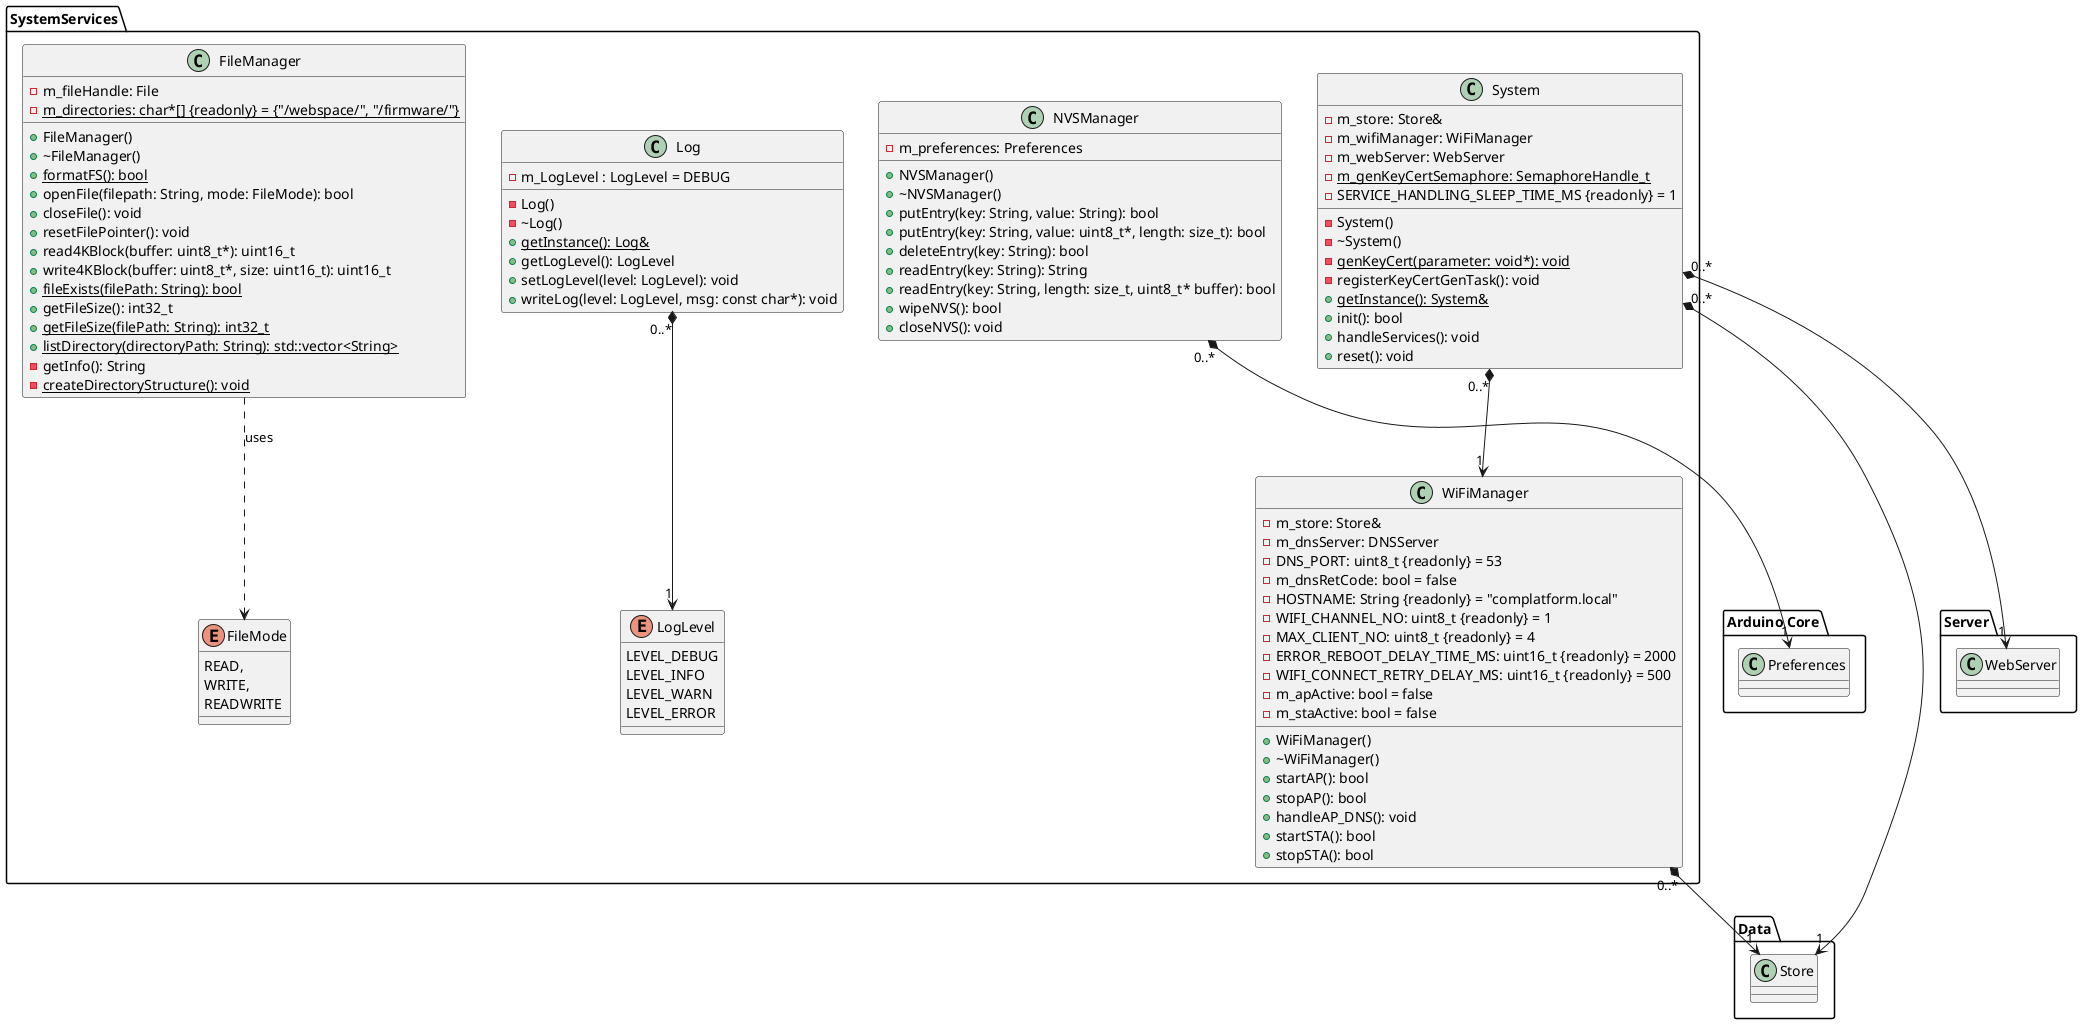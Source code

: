 @startuml
package Data
{
    class Store
}

package "Arduino Core"
{
    class Preferences
}

package Server 
{
    class WebServer
}

package SystemServices {
    enum LogLevel
    {
        LEVEL_DEBUG
        LEVEL_INFO
        LEVEL_WARN
        LEVEL_ERROR
    }

    class Log
    {
        - m_LogLevel : LogLevel = DEBUG

        - Log()
        - ~Log()
        {static} + getInstance(): Log&
        + getLogLevel(): LogLevel
        + setLogLevel(level: LogLevel): void
        + writeLog(level: LogLevel, msg: const char*): void
    }
    Log "0..*" *--> "1" LogLevel

    class NVSManager
    {
        - m_preferences: Preferences

        + NVSManager()
        + ~NVSManager()
        + putEntry(key: String, value: String): bool
        + putEntry(key: String, value: uint8_t*, length: size_t): bool
        + deleteEntry(key: String): bool
        + readEntry(key: String): String
        + readEntry(key: String, length: size_t, uint8_t* buffer): bool
        + wipeNVS(): bool
        + closeNVS(): void
    }
    NVSManager "0..*" *--> "1" Preferences

    enum FileMode
    {
        READ,
        WRITE,
        READWRITE
    }

    class FileManager
    {
        - m_fileHandle: File
        - {static} m_directories: char*[] {readonly} = {"/webspace/", "/firmware/"}
        + FileManager()
        + ~FileManager()
        + {static} formatFS(): bool
        + openFile(filepath: String, mode: FileMode): bool
        + closeFile(): void
        + resetFilePointer(): void
        + read4KBlock(buffer: uint8_t*): uint16_t
        + write4KBlock(buffer: uint8_t*, size: uint16_t): uint16_t
        + {static} fileExists(filePath: String): bool
        + getFileSize(): int32_t
        + {static} getFileSize(filePath: String): int32_t
        + {static} listDirectory(directoryPath: String): std::vector<String>
        - getInfo(): String
        - {static} createDirectoryStructure(): void
    }
    FileManager ..> FileMode : uses

    class WiFiManager
    {
        - m_store: Store&
        - m_dnsServer: DNSServer
        - DNS_PORT: uint8_t {readonly} = 53
        - m_dnsRetCode: bool = false
        - HOSTNAME: String {readonly} = "complatform.local"
        - WIFI_CHANNEL_NO: uint8_t {readonly} = 1
        - MAX_CLIENT_NO: uint8_t {readonly} = 4
        - ERROR_REBOOT_DELAY_TIME_MS: uint16_t {readonly} = 2000
        - WIFI_CONNECT_RETRY_DELAY_MS: uint16_t {readonly} = 500
        - m_apActive: bool = false
        - m_staActive: bool = false
        + WiFiManager()
        + ~WiFiManager()
        + startAP(): bool
        + stopAP(): bool
        + handleAP_DNS(): void
        + startSTA(): bool
        + stopSTA(): bool
    }
    WiFiManager "0..*" *--> "1" Store

    class System
    {
        - m_store: Store&
        - m_wifiManager: WiFiManager
        - m_webServer: WebServer
        - {static} m_genKeyCertSemaphore: SemaphoreHandle_t
        - SERVICE_HANDLING_SLEEP_TIME_MS {readonly} = 1
        - System()
        - ~System()
        - {static} genKeyCert(parameter: void*): void
        - registerKeyCertGenTask(): void
        + {static} getInstance(): System&
        + init(): bool
        + handleServices(): void
        + reset(): void
    }
    System "0..*" *--> "1" WiFiManager
    System "0..*" *--> "1" Store
    System "0..*" *--> "1" WebServer
}
@enduml